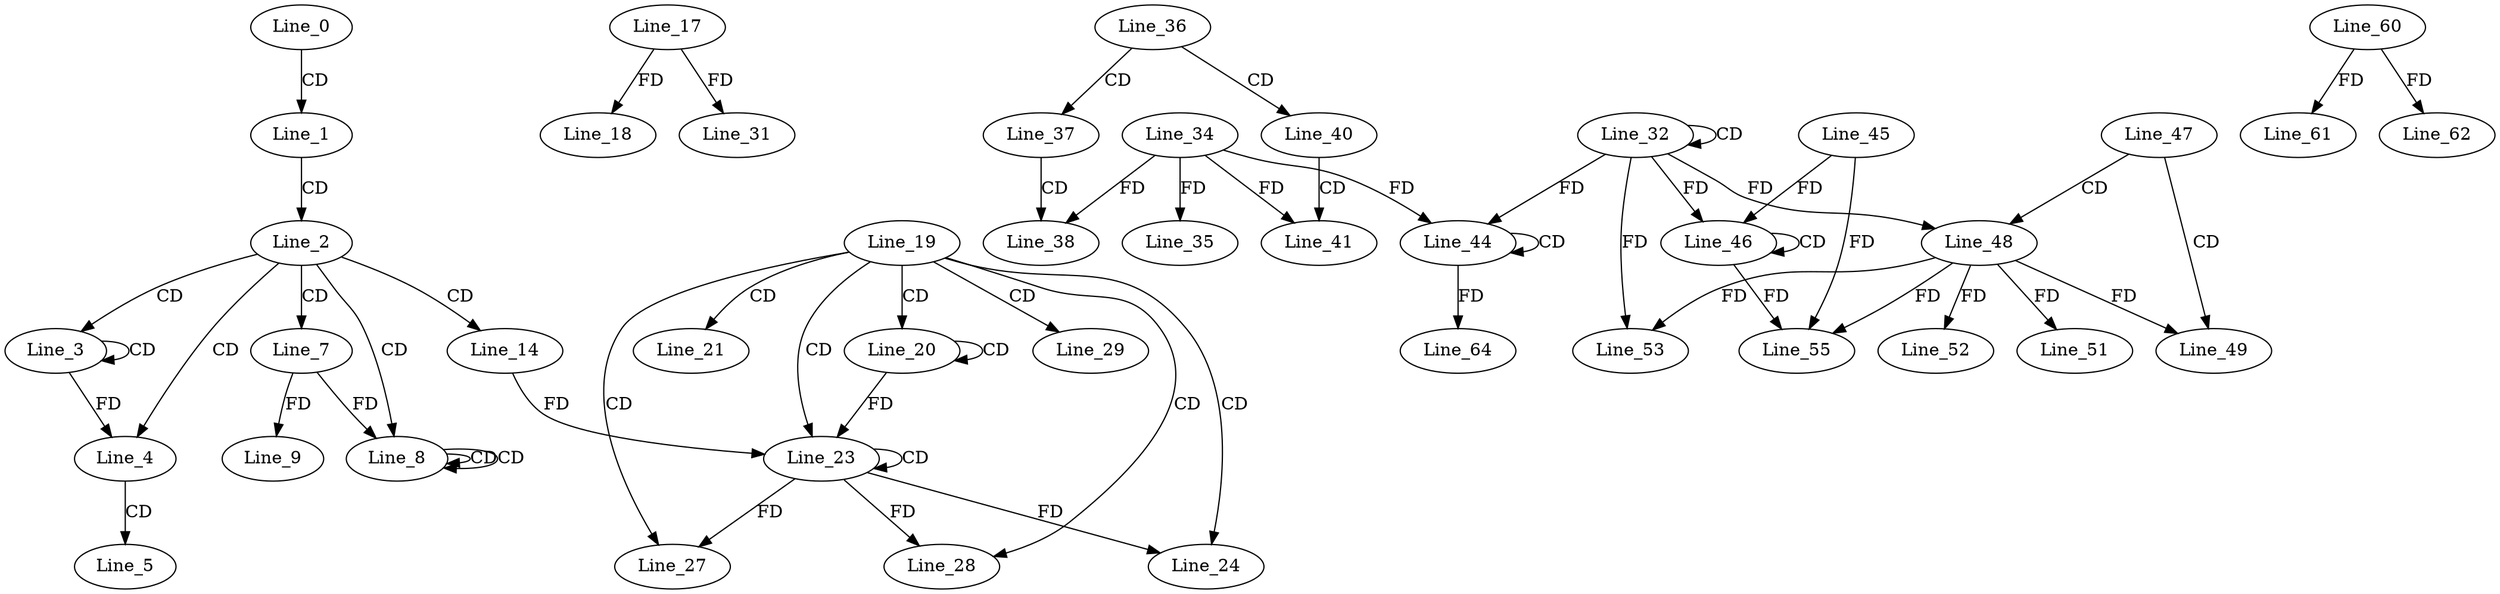 digraph G {
  Line_0;
  Line_1;
  Line_2;
  Line_3;
  Line_3;
  Line_4;
  Line_5;
  Line_7;
  Line_8;
  Line_8;
  Line_8;
  Line_9;
  Line_14;
  Line_17;
  Line_18;
  Line_19;
  Line_20;
  Line_20;
  Line_21;
  Line_23;
  Line_23;
  Line_24;
  Line_27;
  Line_28;
  Line_29;
  Line_31;
  Line_32;
  Line_32;
  Line_34;
  Line_35;
  Line_36;
  Line_37;
  Line_38;
  Line_40;
  Line_41;
  Line_44;
  Line_44;
  Line_46;
  Line_46;
  Line_45;
  Line_47;
  Line_48;
  Line_48;
  Line_49;
  Line_49;
  Line_51;
  Line_52;
  Line_53;
  Line_55;
  Line_55;
  Line_60;
  Line_61;
  Line_62;
  Line_64;
  Line_0 -> Line_1 [ label="CD" ];
  Line_1 -> Line_2 [ label="CD" ];
  Line_2 -> Line_3 [ label="CD" ];
  Line_3 -> Line_3 [ label="CD" ];
  Line_2 -> Line_4 [ label="CD" ];
  Line_3 -> Line_4 [ label="FD" ];
  Line_4 -> Line_5 [ label="CD" ];
  Line_2 -> Line_7 [ label="CD" ];
  Line_2 -> Line_8 [ label="CD" ];
  Line_8 -> Line_8 [ label="CD" ];
  Line_8 -> Line_8 [ label="CD" ];
  Line_7 -> Line_8 [ label="FD" ];
  Line_7 -> Line_9 [ label="FD" ];
  Line_2 -> Line_14 [ label="CD" ];
  Line_17 -> Line_18 [ label="FD" ];
  Line_19 -> Line_20 [ label="CD" ];
  Line_20 -> Line_20 [ label="CD" ];
  Line_19 -> Line_21 [ label="CD" ];
  Line_19 -> Line_23 [ label="CD" ];
  Line_23 -> Line_23 [ label="CD" ];
  Line_14 -> Line_23 [ label="FD" ];
  Line_20 -> Line_23 [ label="FD" ];
  Line_19 -> Line_24 [ label="CD" ];
  Line_23 -> Line_24 [ label="FD" ];
  Line_19 -> Line_27 [ label="CD" ];
  Line_23 -> Line_27 [ label="FD" ];
  Line_19 -> Line_28 [ label="CD" ];
  Line_23 -> Line_28 [ label="FD" ];
  Line_19 -> Line_29 [ label="CD" ];
  Line_17 -> Line_31 [ label="FD" ];
  Line_32 -> Line_32 [ label="CD" ];
  Line_34 -> Line_35 [ label="FD" ];
  Line_36 -> Line_37 [ label="CD" ];
  Line_37 -> Line_38 [ label="CD" ];
  Line_34 -> Line_38 [ label="FD" ];
  Line_36 -> Line_40 [ label="CD" ];
  Line_40 -> Line_41 [ label="CD" ];
  Line_34 -> Line_41 [ label="FD" ];
  Line_44 -> Line_44 [ label="CD" ];
  Line_34 -> Line_44 [ label="FD" ];
  Line_32 -> Line_44 [ label="FD" ];
  Line_46 -> Line_46 [ label="CD" ];
  Line_32 -> Line_46 [ label="FD" ];
  Line_45 -> Line_46 [ label="FD" ];
  Line_47 -> Line_48 [ label="CD" ];
  Line_32 -> Line_48 [ label="FD" ];
  Line_47 -> Line_49 [ label="CD" ];
  Line_48 -> Line_49 [ label="FD" ];
  Line_48 -> Line_51 [ label="FD" ];
  Line_48 -> Line_52 [ label="FD" ];
  Line_32 -> Line_53 [ label="FD" ];
  Line_48 -> Line_53 [ label="FD" ];
  Line_46 -> Line_55 [ label="FD" ];
  Line_48 -> Line_55 [ label="FD" ];
  Line_45 -> Line_55 [ label="FD" ];
  Line_60 -> Line_61 [ label="FD" ];
  Line_60 -> Line_62 [ label="FD" ];
  Line_44 -> Line_64 [ label="FD" ];
}
